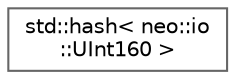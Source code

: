 digraph "Graphical Class Hierarchy"
{
 // LATEX_PDF_SIZE
  bgcolor="transparent";
  edge [fontname=Helvetica,fontsize=10,labelfontname=Helvetica,labelfontsize=10];
  node [fontname=Helvetica,fontsize=10,shape=box,height=0.2,width=0.4];
  rankdir="LR";
  Node0 [id="Node000000",label="std::hash\< neo::io\l::UInt160 \>",height=0.2,width=0.4,color="grey40", fillcolor="white", style="filled",URL="$structstd_1_1hash_3_01neo_1_1io_1_1_u_int160_01_4.html",tooltip="Hash function for neo::io::UInt160."];
}
